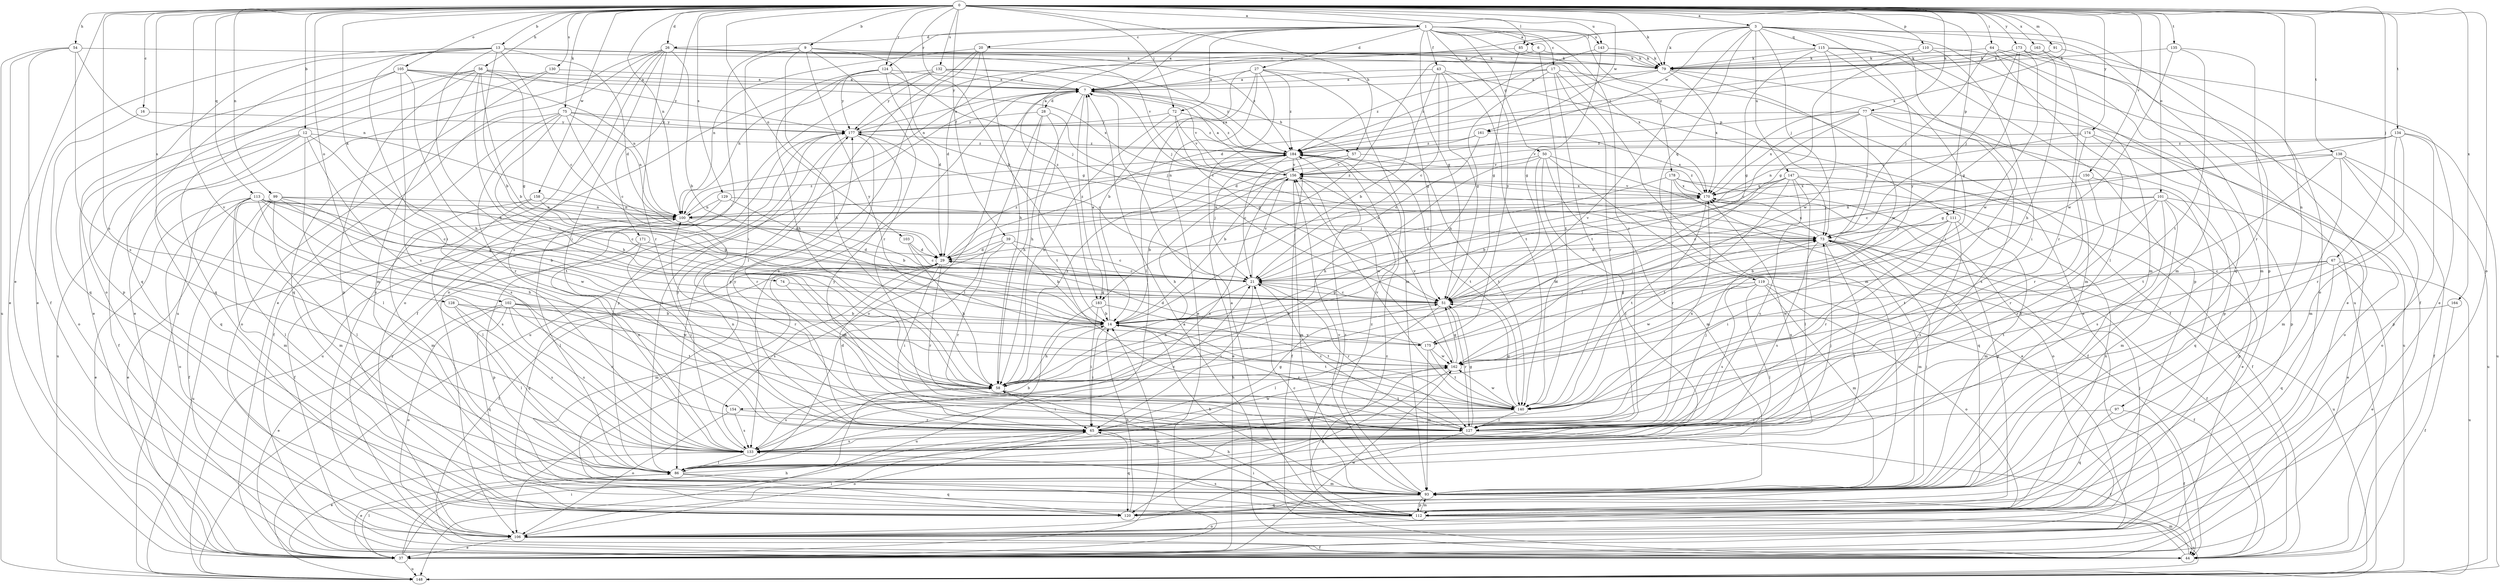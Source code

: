 strict digraph  {
0;
1;
3;
6;
7;
9;
12;
13;
14;
16;
17;
20;
21;
26;
27;
28;
29;
37;
39;
43;
44;
50;
51;
54;
56;
57;
58;
64;
65;
67;
72;
73;
74;
75;
77;
79;
85;
86;
91;
93;
97;
99;
100;
101;
102;
103;
105;
106;
110;
111;
112;
113;
115;
119;
120;
124;
127;
128;
129;
130;
132;
133;
134;
135;
138;
140;
143;
147;
148;
150;
154;
156;
158;
161;
162;
163;
164;
170;
171;
173;
174;
175;
177;
178;
183;
184;
0 -> 1  [label=a];
0 -> 3  [label=a];
0 -> 9  [label=b];
0 -> 12  [label=b];
0 -> 13  [label=b];
0 -> 14  [label=b];
0 -> 16  [label=c];
0 -> 26  [label=d];
0 -> 37  [label=e];
0 -> 39  [label=f];
0 -> 54  [label=h];
0 -> 56  [label=h];
0 -> 57  [label=h];
0 -> 64  [label=i];
0 -> 67  [label=j];
0 -> 72  [label=j];
0 -> 74  [label=k];
0 -> 75  [label=k];
0 -> 77  [label=k];
0 -> 79  [label=k];
0 -> 85  [label=l];
0 -> 91  [label=m];
0 -> 97  [label=n];
0 -> 99  [label=n];
0 -> 100  [label=n];
0 -> 101  [label=o];
0 -> 102  [label=o];
0 -> 103  [label=o];
0 -> 105  [label=o];
0 -> 106  [label=o];
0 -> 110  [label=p];
0 -> 111  [label=p];
0 -> 113  [label=q];
0 -> 124  [label=r];
0 -> 128  [label=s];
0 -> 129  [label=s];
0 -> 130  [label=s];
0 -> 132  [label=s];
0 -> 133  [label=s];
0 -> 134  [label=t];
0 -> 135  [label=t];
0 -> 138  [label=t];
0 -> 143  [label=u];
0 -> 150  [label=v];
0 -> 154  [label=v];
0 -> 158  [label=w];
0 -> 161  [label=w];
0 -> 163  [label=x];
0 -> 164  [label=x];
0 -> 170  [label=x];
0 -> 171  [label=y];
0 -> 173  [label=y];
0 -> 174  [label=y];
1 -> 6  [label=a];
1 -> 7  [label=a];
1 -> 17  [label=c];
1 -> 20  [label=c];
1 -> 26  [label=d];
1 -> 27  [label=d];
1 -> 43  [label=f];
1 -> 50  [label=g];
1 -> 51  [label=g];
1 -> 72  [label=j];
1 -> 111  [label=p];
1 -> 124  [label=r];
1 -> 127  [label=r];
1 -> 143  [label=u];
1 -> 175  [label=y];
1 -> 178  [label=z];
1 -> 183  [label=z];
3 -> 7  [label=a];
3 -> 73  [label=j];
3 -> 79  [label=k];
3 -> 85  [label=l];
3 -> 112  [label=p];
3 -> 115  [label=q];
3 -> 119  [label=q];
3 -> 120  [label=q];
3 -> 127  [label=r];
3 -> 147  [label=u];
3 -> 148  [label=u];
3 -> 154  [label=v];
3 -> 161  [label=w];
3 -> 175  [label=y];
6 -> 79  [label=k];
6 -> 140  [label=t];
6 -> 183  [label=z];
7 -> 28  [label=d];
7 -> 57  [label=h];
7 -> 58  [label=h];
7 -> 106  [label=o];
7 -> 133  [label=s];
7 -> 148  [label=u];
7 -> 156  [label=v];
7 -> 183  [label=z];
9 -> 51  [label=g];
9 -> 58  [label=h];
9 -> 65  [label=i];
9 -> 79  [label=k];
9 -> 106  [label=o];
9 -> 127  [label=r];
9 -> 175  [label=y];
12 -> 44  [label=f];
12 -> 86  [label=l];
12 -> 120  [label=q];
12 -> 133  [label=s];
12 -> 140  [label=t];
12 -> 148  [label=u];
12 -> 184  [label=z];
13 -> 14  [label=b];
13 -> 21  [label=c];
13 -> 29  [label=d];
13 -> 37  [label=e];
13 -> 58  [label=h];
13 -> 65  [label=i];
13 -> 79  [label=k];
13 -> 106  [label=o];
13 -> 120  [label=q];
13 -> 156  [label=v];
14 -> 7  [label=a];
14 -> 58  [label=h];
14 -> 65  [label=i];
14 -> 127  [label=r];
14 -> 140  [label=t];
14 -> 170  [label=x];
14 -> 175  [label=y];
16 -> 106  [label=o];
16 -> 177  [label=y];
17 -> 7  [label=a];
17 -> 44  [label=f];
17 -> 58  [label=h];
17 -> 93  [label=m];
17 -> 127  [label=r];
17 -> 140  [label=t];
17 -> 184  [label=z];
20 -> 29  [label=d];
20 -> 58  [label=h];
20 -> 79  [label=k];
20 -> 86  [label=l];
20 -> 100  [label=n];
20 -> 112  [label=p];
21 -> 51  [label=g];
21 -> 58  [label=h];
21 -> 65  [label=i];
21 -> 127  [label=r];
21 -> 156  [label=v];
26 -> 14  [label=b];
26 -> 37  [label=e];
26 -> 65  [label=i];
26 -> 79  [label=k];
26 -> 106  [label=o];
26 -> 127  [label=r];
26 -> 133  [label=s];
26 -> 148  [label=u];
26 -> 170  [label=x];
26 -> 184  [label=z];
27 -> 7  [label=a];
27 -> 14  [label=b];
27 -> 21  [label=c];
27 -> 37  [label=e];
27 -> 51  [label=g];
27 -> 86  [label=l];
27 -> 93  [label=m];
27 -> 184  [label=z];
28 -> 7  [label=a];
28 -> 58  [label=h];
28 -> 73  [label=j];
28 -> 86  [label=l];
28 -> 140  [label=t];
28 -> 177  [label=y];
29 -> 21  [label=c];
29 -> 65  [label=i];
29 -> 93  [label=m];
29 -> 120  [label=q];
29 -> 127  [label=r];
29 -> 133  [label=s];
29 -> 184  [label=z];
37 -> 14  [label=b];
37 -> 58  [label=h];
37 -> 65  [label=i];
37 -> 86  [label=l];
37 -> 148  [label=u];
37 -> 162  [label=w];
39 -> 14  [label=b];
39 -> 21  [label=c];
39 -> 29  [label=d];
39 -> 44  [label=f];
39 -> 127  [label=r];
43 -> 7  [label=a];
43 -> 14  [label=b];
43 -> 21  [label=c];
43 -> 37  [label=e];
43 -> 51  [label=g];
43 -> 140  [label=t];
44 -> 7  [label=a];
44 -> 93  [label=m];
44 -> 184  [label=z];
50 -> 37  [label=e];
50 -> 44  [label=f];
50 -> 58  [label=h];
50 -> 86  [label=l];
50 -> 93  [label=m];
50 -> 140  [label=t];
50 -> 156  [label=v];
51 -> 14  [label=b];
51 -> 21  [label=c];
51 -> 73  [label=j];
51 -> 86  [label=l];
51 -> 127  [label=r];
54 -> 37  [label=e];
54 -> 44  [label=f];
54 -> 79  [label=k];
54 -> 100  [label=n];
54 -> 133  [label=s];
54 -> 148  [label=u];
56 -> 7  [label=a];
56 -> 14  [label=b];
56 -> 37  [label=e];
56 -> 51  [label=g];
56 -> 58  [label=h];
56 -> 93  [label=m];
56 -> 112  [label=p];
56 -> 120  [label=q];
56 -> 177  [label=y];
57 -> 14  [label=b];
57 -> 140  [label=t];
57 -> 156  [label=v];
58 -> 65  [label=i];
58 -> 133  [label=s];
58 -> 140  [label=t];
58 -> 184  [label=z];
64 -> 37  [label=e];
64 -> 73  [label=j];
64 -> 79  [label=k];
64 -> 86  [label=l];
64 -> 93  [label=m];
65 -> 29  [label=d];
65 -> 51  [label=g];
65 -> 100  [label=n];
65 -> 106  [label=o];
65 -> 120  [label=q];
65 -> 133  [label=s];
65 -> 162  [label=w];
65 -> 170  [label=x];
65 -> 177  [label=y];
67 -> 21  [label=c];
67 -> 37  [label=e];
67 -> 120  [label=q];
67 -> 140  [label=t];
67 -> 148  [label=u];
67 -> 162  [label=w];
72 -> 51  [label=g];
72 -> 58  [label=h];
72 -> 156  [label=v];
72 -> 177  [label=y];
72 -> 184  [label=z];
73 -> 29  [label=d];
73 -> 44  [label=f];
73 -> 86  [label=l];
73 -> 93  [label=m];
73 -> 133  [label=s];
73 -> 148  [label=u];
73 -> 170  [label=x];
74 -> 51  [label=g];
74 -> 58  [label=h];
75 -> 21  [label=c];
75 -> 44  [label=f];
75 -> 58  [label=h];
75 -> 100  [label=n];
75 -> 106  [label=o];
75 -> 127  [label=r];
75 -> 177  [label=y];
75 -> 184  [label=z];
77 -> 21  [label=c];
77 -> 29  [label=d];
77 -> 73  [label=j];
77 -> 112  [label=p];
77 -> 133  [label=s];
77 -> 148  [label=u];
77 -> 170  [label=x];
77 -> 177  [label=y];
79 -> 7  [label=a];
79 -> 93  [label=m];
79 -> 162  [label=w];
79 -> 170  [label=x];
79 -> 184  [label=z];
85 -> 51  [label=g];
85 -> 79  [label=k];
85 -> 100  [label=n];
86 -> 37  [label=e];
86 -> 93  [label=m];
86 -> 120  [label=q];
86 -> 162  [label=w];
86 -> 170  [label=x];
86 -> 177  [label=y];
91 -> 79  [label=k];
91 -> 106  [label=o];
91 -> 184  [label=z];
93 -> 14  [label=b];
93 -> 21  [label=c];
93 -> 73  [label=j];
93 -> 112  [label=p];
93 -> 120  [label=q];
93 -> 156  [label=v];
93 -> 184  [label=z];
97 -> 44  [label=f];
97 -> 65  [label=i];
97 -> 120  [label=q];
99 -> 14  [label=b];
99 -> 21  [label=c];
99 -> 37  [label=e];
99 -> 44  [label=f];
99 -> 86  [label=l];
99 -> 93  [label=m];
99 -> 100  [label=n];
99 -> 162  [label=w];
100 -> 73  [label=j];
100 -> 86  [label=l];
100 -> 127  [label=r];
100 -> 148  [label=u];
100 -> 184  [label=z];
101 -> 21  [label=c];
101 -> 37  [label=e];
101 -> 93  [label=m];
101 -> 100  [label=n];
101 -> 112  [label=p];
101 -> 127  [label=r];
101 -> 133  [label=s];
101 -> 140  [label=t];
102 -> 14  [label=b];
102 -> 37  [label=e];
102 -> 106  [label=o];
102 -> 120  [label=q];
102 -> 127  [label=r];
102 -> 133  [label=s];
102 -> 140  [label=t];
102 -> 162  [label=w];
103 -> 21  [label=c];
103 -> 29  [label=d];
103 -> 58  [label=h];
105 -> 7  [label=a];
105 -> 58  [label=h];
105 -> 100  [label=n];
105 -> 112  [label=p];
105 -> 120  [label=q];
105 -> 133  [label=s];
105 -> 170  [label=x];
106 -> 37  [label=e];
106 -> 44  [label=f];
106 -> 65  [label=i];
106 -> 73  [label=j];
110 -> 44  [label=f];
110 -> 51  [label=g];
110 -> 65  [label=i];
110 -> 79  [label=k];
111 -> 14  [label=b];
111 -> 65  [label=i];
111 -> 73  [label=j];
111 -> 93  [label=m];
111 -> 127  [label=r];
111 -> 133  [label=s];
112 -> 7  [label=a];
112 -> 58  [label=h];
112 -> 65  [label=i];
112 -> 93  [label=m];
112 -> 106  [label=o];
112 -> 133  [label=s];
112 -> 148  [label=u];
112 -> 170  [label=x];
112 -> 184  [label=z];
113 -> 21  [label=c];
113 -> 29  [label=d];
113 -> 37  [label=e];
113 -> 51  [label=g];
113 -> 58  [label=h];
113 -> 86  [label=l];
113 -> 93  [label=m];
113 -> 100  [label=n];
113 -> 106  [label=o];
113 -> 133  [label=s];
115 -> 51  [label=g];
115 -> 65  [label=i];
115 -> 79  [label=k];
115 -> 93  [label=m];
115 -> 112  [label=p];
115 -> 162  [label=w];
115 -> 177  [label=y];
119 -> 44  [label=f];
119 -> 51  [label=g];
119 -> 86  [label=l];
119 -> 93  [label=m];
119 -> 106  [label=o];
119 -> 133  [label=s];
119 -> 162  [label=w];
120 -> 14  [label=b];
124 -> 7  [label=a];
124 -> 29  [label=d];
124 -> 58  [label=h];
124 -> 73  [label=j];
124 -> 106  [label=o];
124 -> 177  [label=y];
127 -> 21  [label=c];
127 -> 44  [label=f];
127 -> 51  [label=g];
127 -> 73  [label=j];
127 -> 106  [label=o];
127 -> 177  [label=y];
128 -> 14  [label=b];
128 -> 86  [label=l];
128 -> 133  [label=s];
128 -> 162  [label=w];
129 -> 14  [label=b];
129 -> 44  [label=f];
129 -> 73  [label=j];
129 -> 100  [label=n];
130 -> 7  [label=a];
130 -> 37  [label=e];
130 -> 120  [label=q];
132 -> 7  [label=a];
132 -> 44  [label=f];
132 -> 73  [label=j];
132 -> 100  [label=n];
132 -> 177  [label=y];
132 -> 184  [label=z];
133 -> 14  [label=b];
133 -> 21  [label=c];
133 -> 37  [label=e];
133 -> 73  [label=j];
133 -> 86  [label=l];
133 -> 100  [label=n];
133 -> 177  [label=y];
134 -> 51  [label=g];
134 -> 93  [label=m];
134 -> 112  [label=p];
134 -> 127  [label=r];
134 -> 148  [label=u];
134 -> 156  [label=v];
134 -> 184  [label=z];
135 -> 79  [label=k];
135 -> 127  [label=r];
135 -> 140  [label=t];
135 -> 162  [label=w];
138 -> 21  [label=c];
138 -> 44  [label=f];
138 -> 93  [label=m];
138 -> 106  [label=o];
138 -> 140  [label=t];
138 -> 148  [label=u];
138 -> 156  [label=v];
140 -> 51  [label=g];
140 -> 65  [label=i];
140 -> 127  [label=r];
140 -> 156  [label=v];
140 -> 162  [label=w];
143 -> 29  [label=d];
143 -> 51  [label=g];
143 -> 79  [label=k];
147 -> 14  [label=b];
147 -> 37  [label=e];
147 -> 58  [label=h];
147 -> 73  [label=j];
147 -> 86  [label=l];
147 -> 133  [label=s];
147 -> 140  [label=t];
147 -> 170  [label=x];
148 -> 177  [label=y];
150 -> 29  [label=d];
150 -> 120  [label=q];
150 -> 127  [label=r];
150 -> 170  [label=x];
154 -> 106  [label=o];
154 -> 127  [label=r];
154 -> 133  [label=s];
156 -> 7  [label=a];
156 -> 14  [label=b];
156 -> 58  [label=h];
156 -> 93  [label=m];
156 -> 133  [label=s];
156 -> 162  [label=w];
156 -> 170  [label=x];
158 -> 51  [label=g];
158 -> 86  [label=l];
158 -> 93  [label=m];
158 -> 100  [label=n];
161 -> 21  [label=c];
161 -> 100  [label=n];
161 -> 170  [label=x];
161 -> 184  [label=z];
162 -> 51  [label=g];
162 -> 58  [label=h];
162 -> 120  [label=q];
162 -> 156  [label=v];
163 -> 58  [label=h];
163 -> 79  [label=k];
163 -> 127  [label=r];
164 -> 14  [label=b];
164 -> 44  [label=f];
170 -> 100  [label=n];
170 -> 112  [label=p];
170 -> 140  [label=t];
170 -> 156  [label=v];
170 -> 184  [label=z];
171 -> 29  [label=d];
171 -> 65  [label=i];
171 -> 112  [label=p];
173 -> 37  [label=e];
173 -> 51  [label=g];
173 -> 73  [label=j];
173 -> 79  [label=k];
173 -> 93  [label=m];
173 -> 162  [label=w];
173 -> 184  [label=z];
174 -> 100  [label=n];
174 -> 106  [label=o];
174 -> 112  [label=p];
174 -> 127  [label=r];
174 -> 184  [label=z];
175 -> 29  [label=d];
175 -> 73  [label=j];
175 -> 93  [label=m];
175 -> 140  [label=t];
175 -> 162  [label=w];
177 -> 7  [label=a];
177 -> 21  [label=c];
177 -> 86  [label=l];
177 -> 127  [label=r];
177 -> 148  [label=u];
177 -> 184  [label=z];
178 -> 21  [label=c];
178 -> 44  [label=f];
178 -> 106  [label=o];
178 -> 120  [label=q];
178 -> 127  [label=r];
178 -> 170  [label=x];
183 -> 14  [label=b];
183 -> 65  [label=i];
183 -> 140  [label=t];
183 -> 148  [label=u];
184 -> 7  [label=a];
184 -> 21  [label=c];
184 -> 37  [label=e];
184 -> 44  [label=f];
184 -> 140  [label=t];
184 -> 156  [label=v];
}
